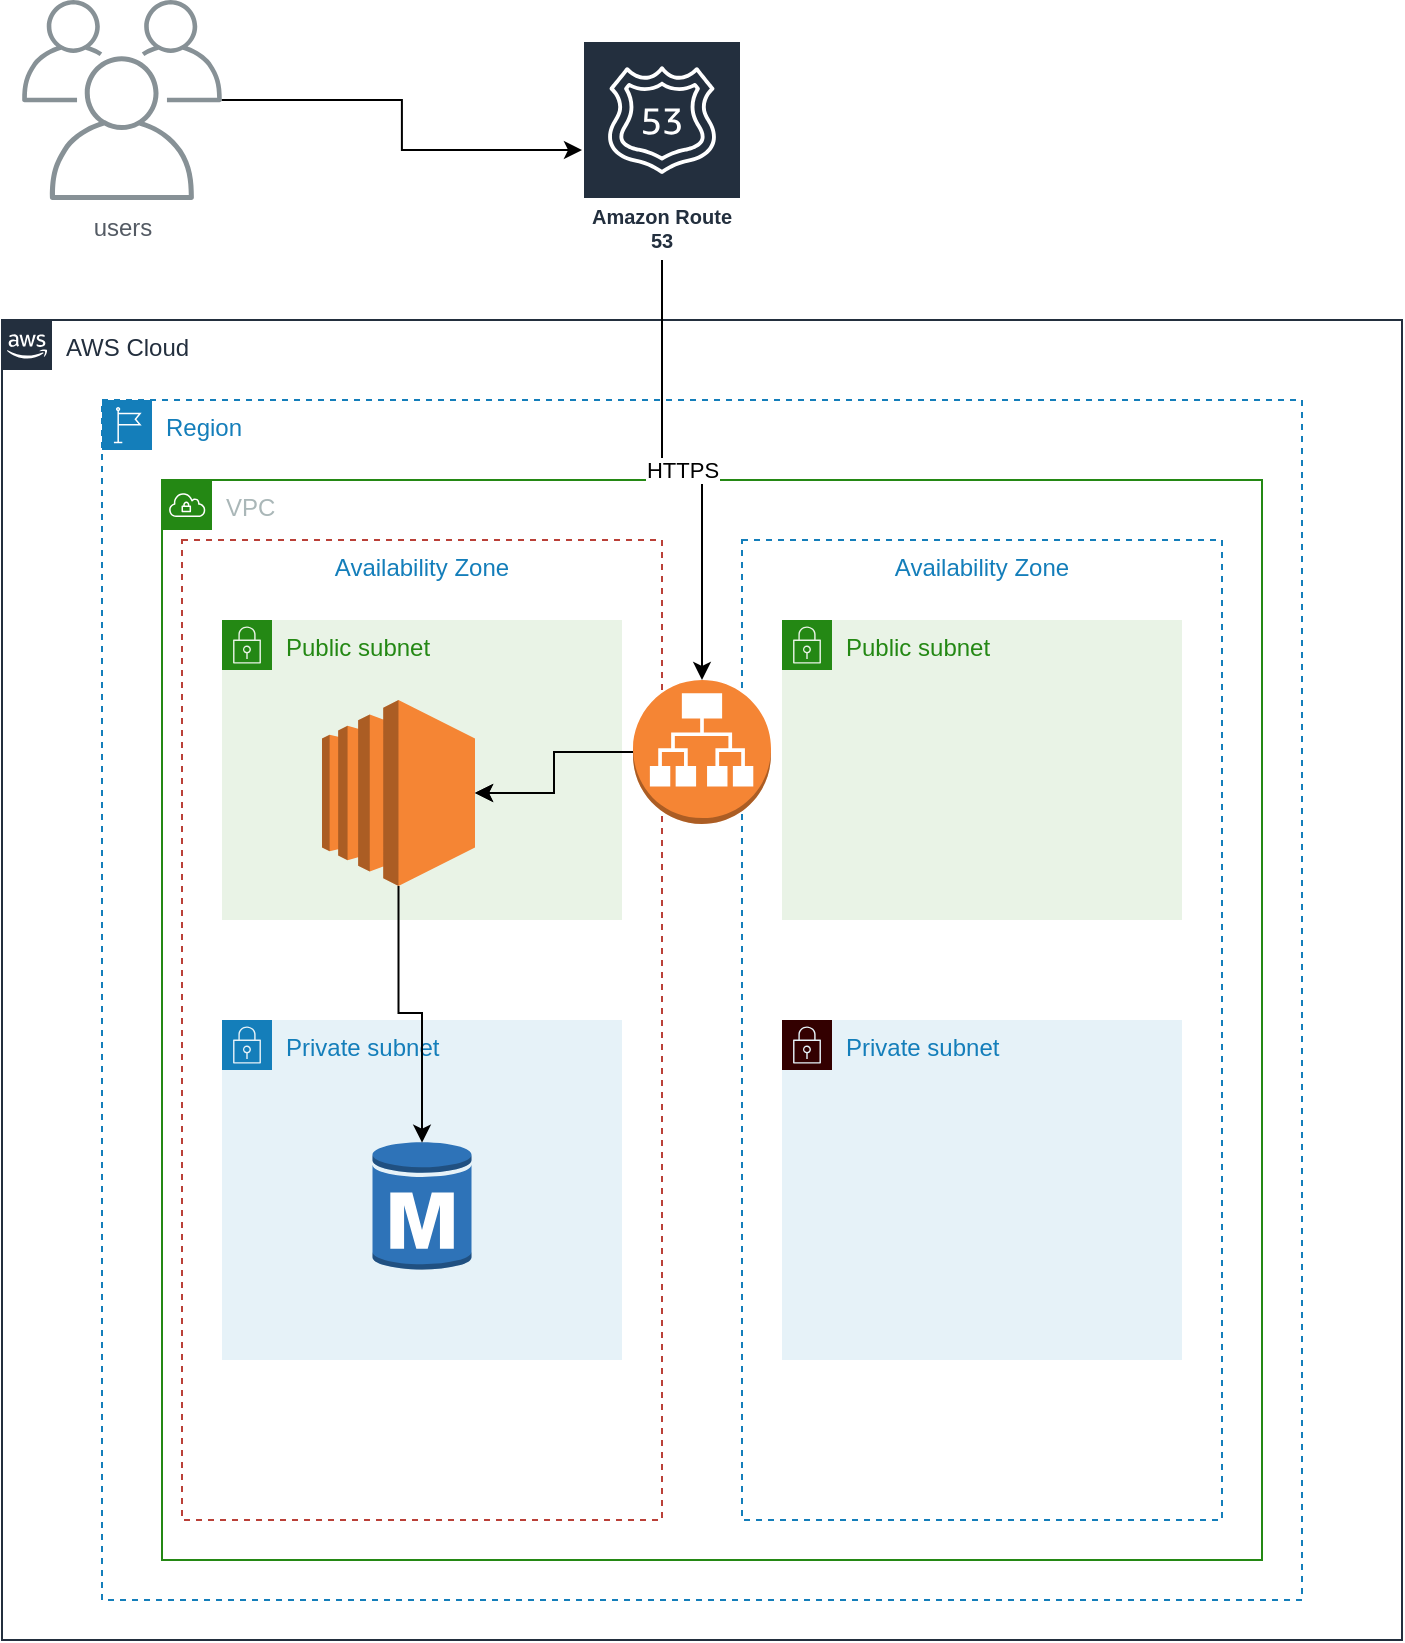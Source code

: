 <mxfile version="21.5.0" type="github">
  <diagram name="ページ1" id="iipsHcUKPTlbDsdFMyrd">
    <mxGraphModel dx="954" dy="515" grid="1" gridSize="10" guides="1" tooltips="1" connect="1" arrows="1" fold="1" page="1" pageScale="1" pageWidth="827" pageHeight="1169" math="0" shadow="0">
      <root>
        <mxCell id="0" />
        <mxCell id="1" parent="0" />
        <mxCell id="4aGrap93ZYAkdd6068Os-1" value="AWS Cloud" style="points=[[0,0],[0.25,0],[0.5,0],[0.75,0],[1,0],[1,0.25],[1,0.5],[1,0.75],[1,1],[0.75,1],[0.5,1],[0.25,1],[0,1],[0,0.75],[0,0.5],[0,0.25]];outlineConnect=0;gradientColor=none;html=1;whiteSpace=wrap;fontSize=12;fontStyle=0;container=1;pointerEvents=0;collapsible=0;recursiveResize=0;shape=mxgraph.aws4.group;grIcon=mxgraph.aws4.group_aws_cloud_alt;strokeColor=#232F3E;fillColor=none;verticalAlign=top;align=left;spacingLeft=30;fontColor=#232F3E;dashed=0;" vertex="1" parent="1">
          <mxGeometry x="70" y="160" width="700" height="660" as="geometry" />
        </mxCell>
        <mxCell id="4aGrap93ZYAkdd6068Os-2" value="users" style="sketch=0;outlineConnect=0;gradientColor=none;fontColor=#545B64;strokeColor=none;fillColor=#879196;dashed=0;verticalLabelPosition=bottom;verticalAlign=top;align=center;html=1;fontSize=12;fontStyle=0;aspect=fixed;shape=mxgraph.aws4.illustration_users;pointerEvents=1" vertex="1" parent="1">
          <mxGeometry x="80" width="100" height="100" as="geometry" />
        </mxCell>
        <mxCell id="4aGrap93ZYAkdd6068Os-4" value="Region" style="points=[[0,0],[0.25,0],[0.5,0],[0.75,0],[1,0],[1,0.25],[1,0.5],[1,0.75],[1,1],[0.75,1],[0.5,1],[0.25,1],[0,1],[0,0.75],[0,0.5],[0,0.25]];outlineConnect=0;gradientColor=none;html=1;whiteSpace=wrap;fontSize=12;fontStyle=0;container=1;pointerEvents=0;collapsible=0;recursiveResize=0;shape=mxgraph.aws4.group;grIcon=mxgraph.aws4.group_region;strokeColor=#147EBA;fillColor=none;verticalAlign=top;align=left;spacingLeft=30;fontColor=#147EBA;dashed=1;" vertex="1" parent="1">
          <mxGeometry x="120" y="200" width="600" height="600" as="geometry" />
        </mxCell>
        <mxCell id="4aGrap93ZYAkdd6068Os-6" value="Availability Zone" style="fillColor=none;strokeColor=#147EBA;dashed=1;verticalAlign=top;fontStyle=0;fontColor=#147EBA;whiteSpace=wrap;html=1;" vertex="1" parent="4aGrap93ZYAkdd6068Os-4">
          <mxGeometry x="320" y="70" width="240" height="490" as="geometry" />
        </mxCell>
        <mxCell id="4aGrap93ZYAkdd6068Os-5" value="Availability Zone" style="fillColor=none;strokeColor=#BA4038;dashed=1;verticalAlign=top;fontStyle=0;fontColor=#147EBA;whiteSpace=wrap;html=1;" vertex="1" parent="1">
          <mxGeometry x="160" y="270" width="240" height="490" as="geometry" />
        </mxCell>
        <mxCell id="4aGrap93ZYAkdd6068Os-7" value="VPC" style="points=[[0,0],[0.25,0],[0.5,0],[0.75,0],[1,0],[1,0.25],[1,0.5],[1,0.75],[1,1],[0.75,1],[0.5,1],[0.25,1],[0,1],[0,0.75],[0,0.5],[0,0.25]];outlineConnect=0;gradientColor=none;html=1;whiteSpace=wrap;fontSize=12;fontStyle=0;container=1;pointerEvents=0;collapsible=0;recursiveResize=0;shape=mxgraph.aws4.group;grIcon=mxgraph.aws4.group_vpc;strokeColor=#248814;fillColor=none;verticalAlign=top;align=left;spacingLeft=30;fontColor=#AAB7B8;dashed=0;" vertex="1" parent="1">
          <mxGeometry x="150" y="240" width="550" height="540" as="geometry" />
        </mxCell>
        <mxCell id="4aGrap93ZYAkdd6068Os-9" value="Public subnet" style="points=[[0,0],[0.25,0],[0.5,0],[0.75,0],[1,0],[1,0.25],[1,0.5],[1,0.75],[1,1],[0.75,1],[0.5,1],[0.25,1],[0,1],[0,0.75],[0,0.5],[0,0.25]];outlineConnect=0;gradientColor=none;html=1;whiteSpace=wrap;fontSize=12;fontStyle=0;container=1;pointerEvents=0;collapsible=0;recursiveResize=0;shape=mxgraph.aws4.group;grIcon=mxgraph.aws4.group_security_group;grStroke=0;strokeColor=#248814;fillColor=#E9F3E6;verticalAlign=top;align=left;spacingLeft=30;fontColor=#248814;dashed=0;" vertex="1" parent="4aGrap93ZYAkdd6068Os-7">
          <mxGeometry x="310" y="70" width="200" height="150" as="geometry" />
        </mxCell>
        <mxCell id="4aGrap93ZYAkdd6068Os-10" value="Private subnet" style="points=[[0,0],[0.25,0],[0.5,0],[0.75,0],[1,0],[1,0.25],[1,0.5],[1,0.75],[1,1],[0.75,1],[0.5,1],[0.25,1],[0,1],[0,0.75],[0,0.5],[0,0.25]];outlineConnect=0;gradientColor=none;html=1;whiteSpace=wrap;fontSize=12;fontStyle=0;container=1;pointerEvents=0;collapsible=0;recursiveResize=0;shape=mxgraph.aws4.group;grIcon=mxgraph.aws4.group_security_group;grStroke=0;strokeColor=#147EBA;fillColor=#E6F2F8;verticalAlign=top;align=left;spacingLeft=30;fontColor=#147EBA;dashed=0;" vertex="1" parent="4aGrap93ZYAkdd6068Os-7">
          <mxGeometry x="30" y="270" width="200" height="170" as="geometry" />
        </mxCell>
        <mxCell id="4aGrap93ZYAkdd6068Os-17" value="" style="outlineConnect=0;dashed=0;verticalLabelPosition=bottom;verticalAlign=top;align=center;html=1;shape=mxgraph.aws3.rds_db_instance;fillColor=#2E73B8;gradientColor=none;" vertex="1" parent="4aGrap93ZYAkdd6068Os-10">
          <mxGeometry x="75.25" y="60" width="49.5" height="66" as="geometry" />
        </mxCell>
        <mxCell id="4aGrap93ZYAkdd6068Os-11" value="Private subnet" style="points=[[0,0],[0.25,0],[0.5,0],[0.75,0],[1,0],[1,0.25],[1,0.5],[1,0.75],[1,1],[0.75,1],[0.5,1],[0.25,1],[0,1],[0,0.75],[0,0.5],[0,0.25]];outlineConnect=0;gradientColor=none;html=1;whiteSpace=wrap;fontSize=12;fontStyle=0;container=1;pointerEvents=0;collapsible=0;recursiveResize=0;shape=mxgraph.aws4.group;grIcon=mxgraph.aws4.group_security_group;grStroke=0;strokeColor=#330000;fillColor=#E6F2F8;verticalAlign=top;align=left;spacingLeft=30;fontColor=#147EBA;dashed=0;" vertex="1" parent="4aGrap93ZYAkdd6068Os-7">
          <mxGeometry x="310" y="270" width="200" height="170" as="geometry" />
        </mxCell>
        <mxCell id="4aGrap93ZYAkdd6068Os-14" value="" style="outlineConnect=0;dashed=0;verticalLabelPosition=bottom;verticalAlign=top;align=center;html=1;shape=mxgraph.aws3.application_load_balancer;fillColor=#F58534;gradientColor=none;" vertex="1" parent="4aGrap93ZYAkdd6068Os-7">
          <mxGeometry x="235.5" y="100" width="69" height="72" as="geometry" />
        </mxCell>
        <mxCell id="4aGrap93ZYAkdd6068Os-8" value="Public subnet" style="points=[[0,0],[0.25,0],[0.5,0],[0.75,0],[1,0],[1,0.25],[1,0.5],[1,0.75],[1,1],[0.75,1],[0.5,1],[0.25,1],[0,1],[0,0.75],[0,0.5],[0,0.25]];outlineConnect=0;gradientColor=none;html=1;whiteSpace=wrap;fontSize=12;fontStyle=0;container=1;pointerEvents=0;collapsible=0;recursiveResize=0;shape=mxgraph.aws4.group;grIcon=mxgraph.aws4.group_security_group;grStroke=0;strokeColor=#248814;fillColor=#E9F3E6;verticalAlign=top;align=left;spacingLeft=30;fontColor=#248814;dashed=0;" vertex="1" parent="1">
          <mxGeometry x="180" y="310" width="200" height="150" as="geometry" />
        </mxCell>
        <mxCell id="4aGrap93ZYAkdd6068Os-13" value="" style="edgeStyle=orthogonalEdgeStyle;rounded=0;orthogonalLoop=1;jettySize=auto;html=1;" edge="1" parent="1" source="4aGrap93ZYAkdd6068Os-2" target="4aGrap93ZYAkdd6068Os-12">
          <mxGeometry relative="1" as="geometry">
            <mxPoint x="400" y="150" as="targetPoint" />
            <mxPoint x="180" y="50" as="sourcePoint" />
            <Array as="points" />
          </mxGeometry>
        </mxCell>
        <mxCell id="4aGrap93ZYAkdd6068Os-15" value="HTTPS" style="edgeStyle=orthogonalEdgeStyle;rounded=0;orthogonalLoop=1;jettySize=auto;html=1;" edge="1" parent="1" source="4aGrap93ZYAkdd6068Os-12" target="4aGrap93ZYAkdd6068Os-14">
          <mxGeometry relative="1" as="geometry" />
        </mxCell>
        <mxCell id="4aGrap93ZYAkdd6068Os-12" value="Amazon Route 53" style="sketch=0;outlineConnect=0;fontColor=#232F3E;gradientColor=none;strokeColor=#ffffff;fillColor=#232F3E;dashed=0;verticalLabelPosition=middle;verticalAlign=bottom;align=center;html=1;whiteSpace=wrap;fontSize=10;fontStyle=1;spacing=3;shape=mxgraph.aws4.productIcon;prIcon=mxgraph.aws4.route_53;" vertex="1" parent="1">
          <mxGeometry x="360" y="20" width="80" height="110" as="geometry" />
        </mxCell>
        <mxCell id="4aGrap93ZYAkdd6068Os-19" style="edgeStyle=orthogonalEdgeStyle;rounded=0;orthogonalLoop=1;jettySize=auto;html=1;entryX=0.5;entryY=0.02;entryDx=0;entryDy=0;entryPerimeter=0;" edge="1" parent="1" source="4aGrap93ZYAkdd6068Os-16" target="4aGrap93ZYAkdd6068Os-17">
          <mxGeometry relative="1" as="geometry" />
        </mxCell>
        <mxCell id="4aGrap93ZYAkdd6068Os-16" value="" style="outlineConnect=0;dashed=0;verticalLabelPosition=bottom;verticalAlign=top;align=center;html=1;shape=mxgraph.aws3.ec2;fillColor=#F58534;gradientColor=none;" vertex="1" parent="1">
          <mxGeometry x="230" y="350" width="76.5" height="93" as="geometry" />
        </mxCell>
        <mxCell id="4aGrap93ZYAkdd6068Os-20" style="edgeStyle=orthogonalEdgeStyle;rounded=0;orthogonalLoop=1;jettySize=auto;html=1;exitX=0;exitY=0.5;exitDx=0;exitDy=0;exitPerimeter=0;" edge="1" parent="1" source="4aGrap93ZYAkdd6068Os-14" target="4aGrap93ZYAkdd6068Os-16">
          <mxGeometry relative="1" as="geometry" />
        </mxCell>
        <mxCell id="4aGrap93ZYAkdd6068Os-21" style="edgeStyle=orthogonalEdgeStyle;rounded=0;orthogonalLoop=1;jettySize=auto;html=1;exitX=0;exitY=0.5;exitDx=0;exitDy=0;exitPerimeter=0;" edge="1" parent="1" source="4aGrap93ZYAkdd6068Os-14" target="4aGrap93ZYAkdd6068Os-16">
          <mxGeometry relative="1" as="geometry" />
        </mxCell>
      </root>
    </mxGraphModel>
  </diagram>
</mxfile>

